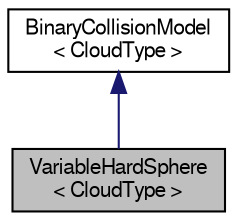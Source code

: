 digraph "VariableHardSphere&lt; CloudType &gt;"
{
  bgcolor="transparent";
  edge [fontname="FreeSans",fontsize="10",labelfontname="FreeSans",labelfontsize="10"];
  node [fontname="FreeSans",fontsize="10",shape=record];
  Node2 [label="VariableHardSphere\l\< CloudType \>",height=0.2,width=0.4,color="black", fillcolor="grey75", style="filled", fontcolor="black"];
  Node3 -> Node2 [dir="back",color="midnightblue",fontsize="10",style="solid",fontname="FreeSans"];
  Node3 [label="BinaryCollisionModel\l\< CloudType \>",height=0.2,width=0.4,color="black",URL="$a23674.html",tooltip="Templated DSMC particle collision class. "];
}
